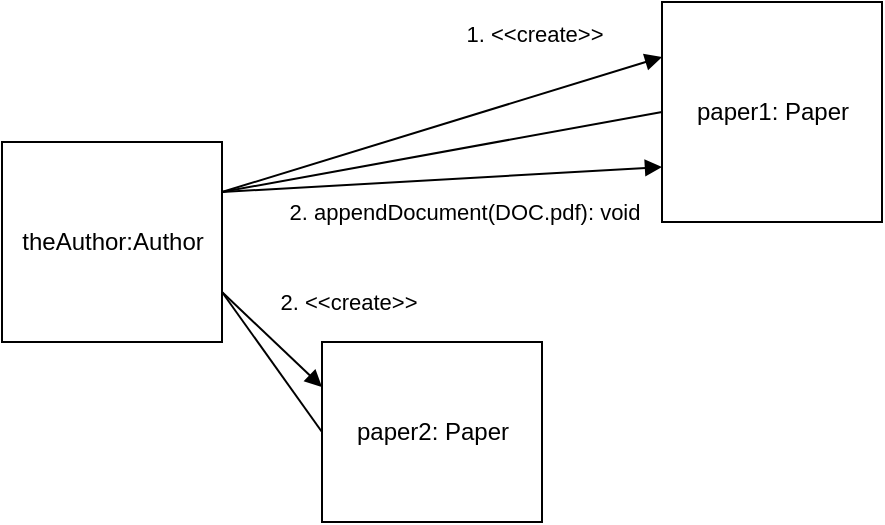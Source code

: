 <mxfile version="12.9.13" type="device"><diagram id="MjtYDBgqvoS-jJ9aIE7m" name="Page-1"><mxGraphModel dx="1326" dy="816" grid="1" gridSize="10" guides="1" tooltips="1" connect="1" arrows="1" fold="1" page="1" pageScale="1" pageWidth="850" pageHeight="1100" math="0" shadow="0"><root><mxCell id="0"/><mxCell id="1" parent="0"/><mxCell id="EZNuTRvygKd3ccOnuxM0-1" value="theAuthor:Author" style="html=1;" parent="1" vertex="1"><mxGeometry x="40" y="220" width="110" height="100" as="geometry"/></mxCell><mxCell id="EZNuTRvygKd3ccOnuxM0-2" value="paper1: Paper" style="html=1;" parent="1" vertex="1"><mxGeometry x="370" y="150" width="110" height="110" as="geometry"/></mxCell><mxCell id="EZNuTRvygKd3ccOnuxM0-3" value="1. &amp;lt;&amp;lt;create&amp;gt;&amp;gt;" style="html=1;verticalAlign=bottom;endArrow=block;entryX=0;entryY=0.25;entryDx=0;entryDy=0;exitX=1;exitY=0.25;exitDx=0;exitDy=0;" parent="1" source="EZNuTRvygKd3ccOnuxM0-1" target="EZNuTRvygKd3ccOnuxM0-2" edge="1"><mxGeometry x="0.472" y="21" width="80" relative="1" as="geometry"><mxPoint x="170" y="240" as="sourcePoint"/><mxPoint x="250" y="240" as="targetPoint"/><mxPoint as="offset"/></mxGeometry></mxCell><mxCell id="EZNuTRvygKd3ccOnuxM0-4" value="paper2: Paper" style="html=1;" parent="1" vertex="1"><mxGeometry x="200" y="320" width="110" height="90" as="geometry"/></mxCell><mxCell id="EZNuTRvygKd3ccOnuxM0-5" value="2. &amp;lt;&amp;lt;create&amp;gt;&amp;gt;" style="html=1;verticalAlign=bottom;endArrow=block;entryX=0;entryY=0.25;entryDx=0;entryDy=0;exitX=1;exitY=0.75;exitDx=0;exitDy=0;" parent="1" source="EZNuTRvygKd3ccOnuxM0-1" target="EZNuTRvygKd3ccOnuxM0-4" edge="1"><mxGeometry x="0.6" y="34" width="80" relative="1" as="geometry"><mxPoint x="150" y="335" as="sourcePoint"/><mxPoint x="250" y="340" as="targetPoint"/><mxPoint y="1" as="offset"/></mxGeometry></mxCell><mxCell id="EZNuTRvygKd3ccOnuxM0-6" value="" style="endArrow=none;html=1;entryX=0;entryY=0.5;entryDx=0;entryDy=0;exitX=1;exitY=0.25;exitDx=0;exitDy=0;" parent="1" source="EZNuTRvygKd3ccOnuxM0-1" target="EZNuTRvygKd3ccOnuxM0-2" edge="1"><mxGeometry width="50" height="50" relative="1" as="geometry"><mxPoint x="140" y="400" as="sourcePoint"/><mxPoint x="190" y="350" as="targetPoint"/></mxGeometry></mxCell><mxCell id="EZNuTRvygKd3ccOnuxM0-7" value="2. appendDocument(DOC.pdf): void" style="html=1;verticalAlign=bottom;endArrow=block;entryX=0;entryY=0.75;entryDx=0;entryDy=0;exitX=1;exitY=0.25;exitDx=0;exitDy=0;" parent="1" source="EZNuTRvygKd3ccOnuxM0-1" target="EZNuTRvygKd3ccOnuxM0-2" edge="1"><mxGeometry x="0.088" y="-26" width="80" relative="1" as="geometry"><mxPoint x="150" y="240" as="sourcePoint"/><mxPoint x="160" y="360" as="targetPoint"/><mxPoint as="offset"/></mxGeometry></mxCell><mxCell id="EZNuTRvygKd3ccOnuxM0-8" value="" style="endArrow=none;html=1;entryX=0;entryY=0.5;entryDx=0;entryDy=0;exitX=1;exitY=0.75;exitDx=0;exitDy=0;" parent="1" source="EZNuTRvygKd3ccOnuxM0-1" target="EZNuTRvygKd3ccOnuxM0-4" edge="1"><mxGeometry width="50" height="50" relative="1" as="geometry"><mxPoint x="-40" y="440" as="sourcePoint"/><mxPoint x="180" y="410" as="targetPoint"/></mxGeometry></mxCell></root></mxGraphModel></diagram></mxfile>
